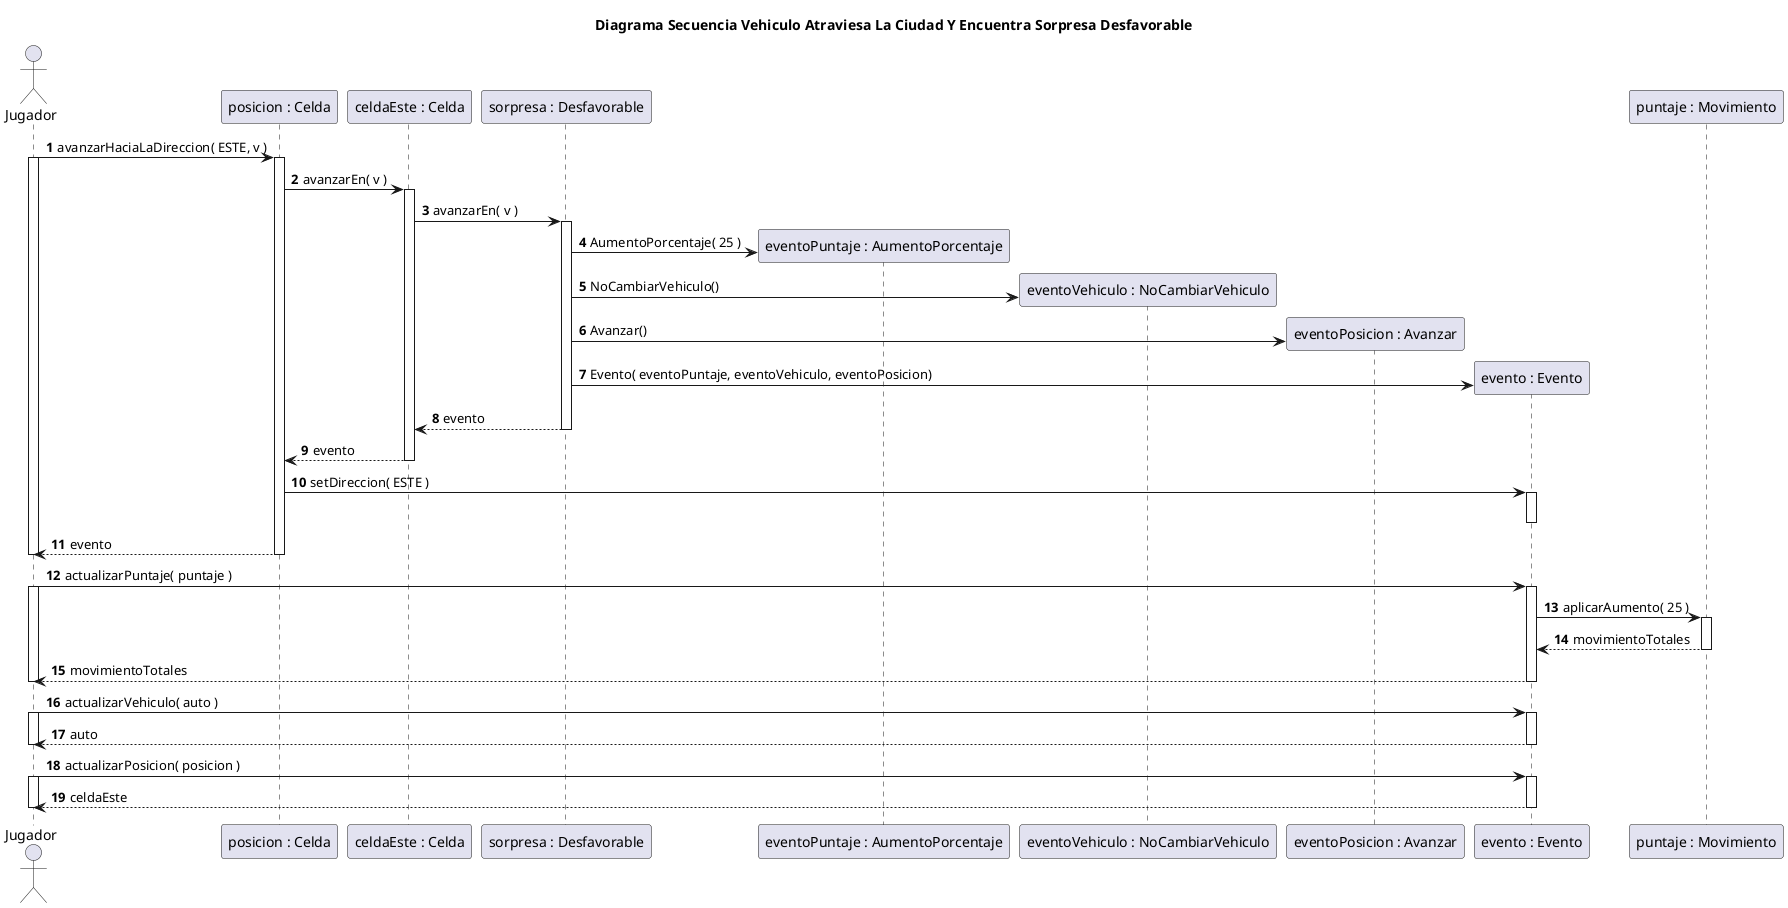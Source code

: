 @startuml
title Diagrama Secuencia Vehiculo Atraviesa La Ciudad Y Encuentra Sorpresa Desfavorable
autonumber
actor Jugador

Jugador -> "posicion : Celda"++: avanzarHaciaLaDireccion( ESTE, v )
activate Jugador
"posicion : Celda" -> "celdaEste : Celda"++: avanzarEn( v )
"celdaEste : Celda" -> "sorpresa : Desfavorable"++: avanzarEn( v )


create "eventoPuntaje : AumentoPorcentaje"
"sorpresa : Desfavorable"-> "eventoPuntaje : AumentoPorcentaje": AumentoPorcentaje( 25 )


create "eventoVehiculo : NoCambiarVehiculo"
"sorpresa : Desfavorable" -> "eventoVehiculo : NoCambiarVehiculo": NoCambiarVehiculo()


create "eventoPosicion : Avanzar"
"sorpresa : Desfavorable"  -> "eventoPosicion : Avanzar": Avanzar()


create "evento : Evento"
"sorpresa : Desfavorable"  -> "evento : Evento": Evento( eventoPuntaje, eventoVehiculo, eventoPosicion)


"sorpresa : Desfavorable" --> "celdaEste : Celda"--: evento
"celdaEste : Celda" --> "posicion : Celda": evento
deactivate "celdaEste : Celda"


"posicion : Celda" -> "evento : Evento"++: setDireccion( ESTE )
deactivate "evento : Evento"
"posicion : Celda" --> Jugador--: evento
deactivate Jugador


Jugador -> "evento : Evento"++: actualizarPuntaje( puntaje )
activate Jugador
"evento : Evento" -> "puntaje : Movimiento"++: aplicarAumento( 25 )
"puntaje : Movimiento" --> "evento : Evento": movimientoTotales
deactivate "puntaje : Movimiento"
Jugador <-- "evento : Evento"--: movimientoTotales
deactivate Jugador


Jugador -> "evento : Evento"++: actualizarVehiculo( auto )
activate Jugador
Jugador <-- "evento : Evento"--: auto
deactivate Jugador


Jugador -> "evento : Evento"++: actualizarPosicion( posicion )
activate Jugador
Jugador <-- "evento : Evento"--: celdaEste
deactivate Jugador
@enduml